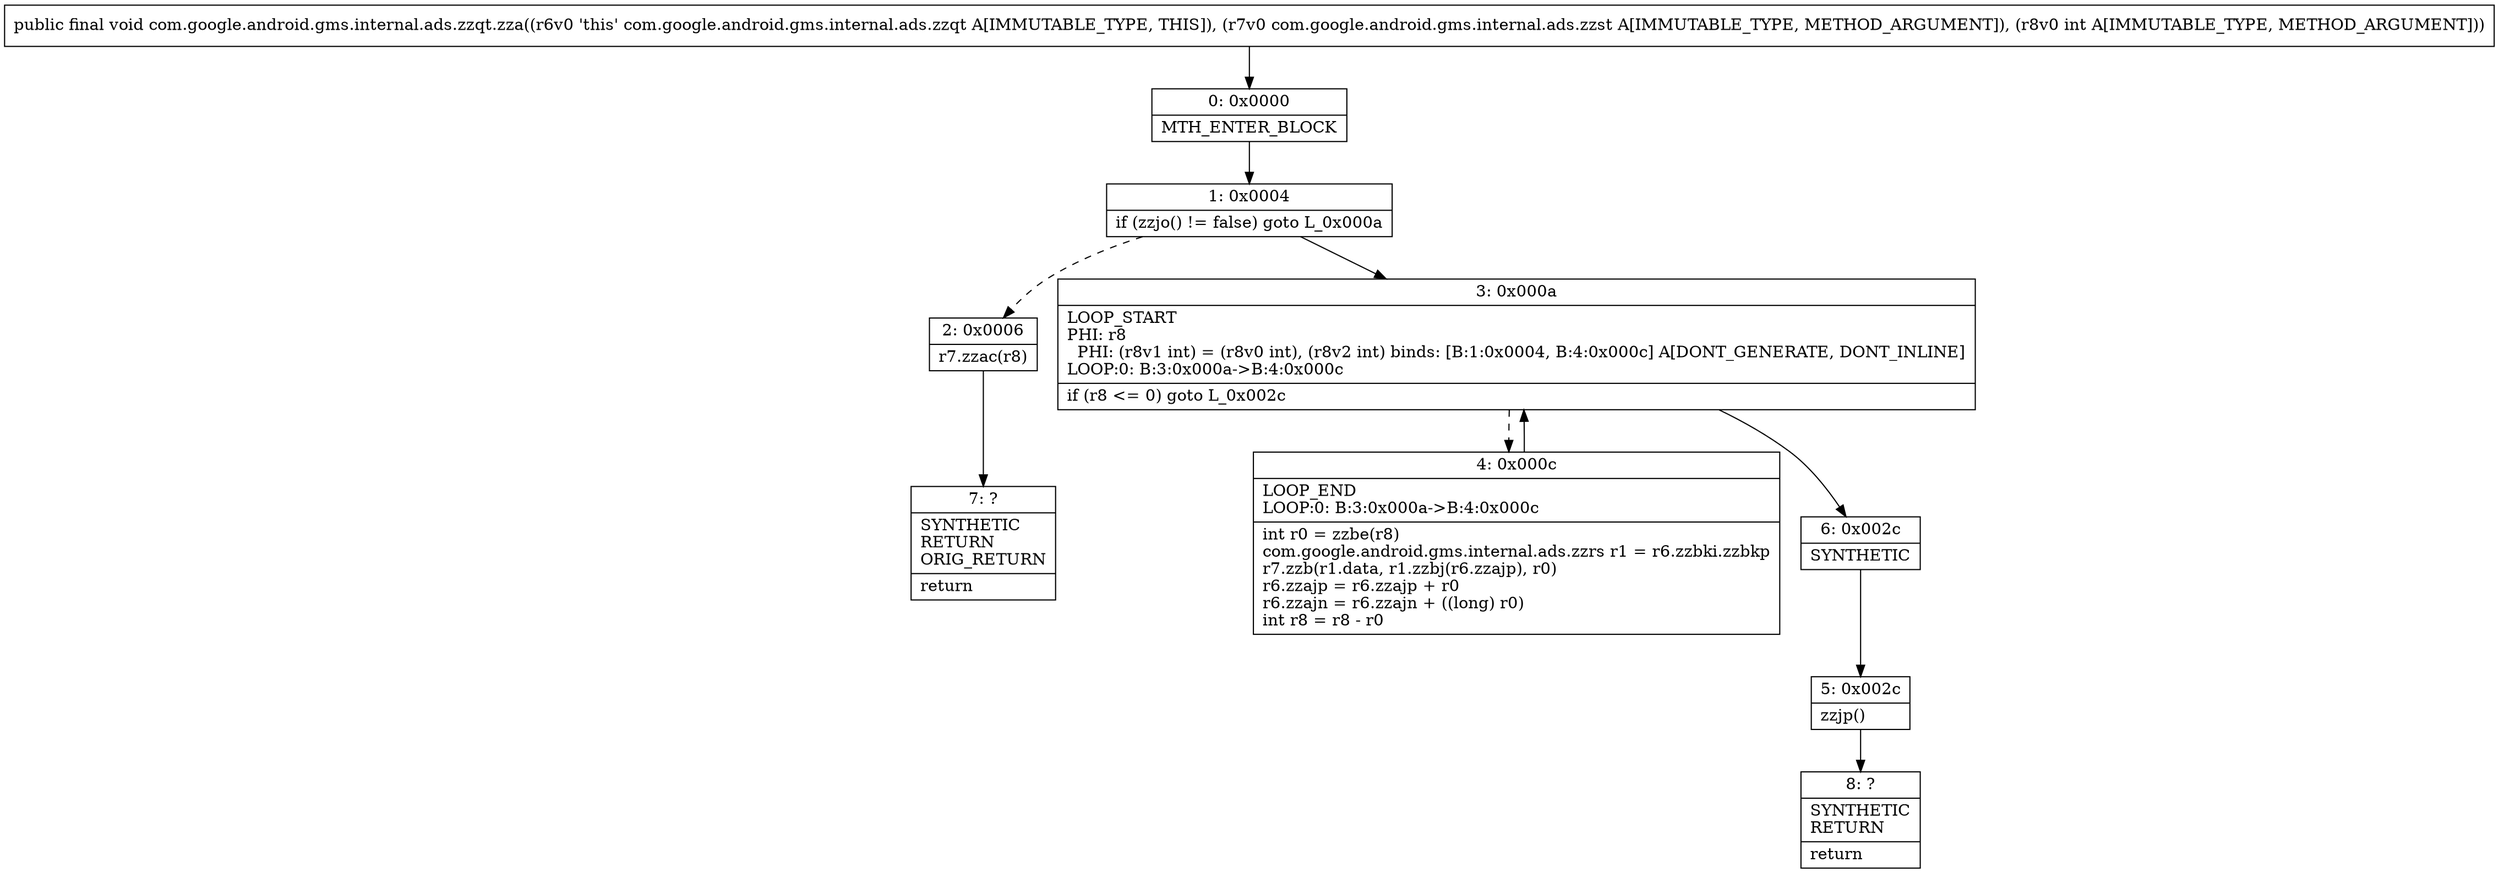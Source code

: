 digraph "CFG forcom.google.android.gms.internal.ads.zzqt.zza(Lcom\/google\/android\/gms\/internal\/ads\/zzst;I)V" {
Node_0 [shape=record,label="{0\:\ 0x0000|MTH_ENTER_BLOCK\l}"];
Node_1 [shape=record,label="{1\:\ 0x0004|if (zzjo() != false) goto L_0x000a\l}"];
Node_2 [shape=record,label="{2\:\ 0x0006|r7.zzac(r8)\l}"];
Node_3 [shape=record,label="{3\:\ 0x000a|LOOP_START\lPHI: r8 \l  PHI: (r8v1 int) = (r8v0 int), (r8v2 int) binds: [B:1:0x0004, B:4:0x000c] A[DONT_GENERATE, DONT_INLINE]\lLOOP:0: B:3:0x000a\-\>B:4:0x000c\l|if (r8 \<= 0) goto L_0x002c\l}"];
Node_4 [shape=record,label="{4\:\ 0x000c|LOOP_END\lLOOP:0: B:3:0x000a\-\>B:4:0x000c\l|int r0 = zzbe(r8)\lcom.google.android.gms.internal.ads.zzrs r1 = r6.zzbki.zzbkp\lr7.zzb(r1.data, r1.zzbj(r6.zzajp), r0)\lr6.zzajp = r6.zzajp + r0\lr6.zzajn = r6.zzajn + ((long) r0)\lint r8 = r8 \- r0\l}"];
Node_5 [shape=record,label="{5\:\ 0x002c|zzjp()\l}"];
Node_6 [shape=record,label="{6\:\ 0x002c|SYNTHETIC\l}"];
Node_7 [shape=record,label="{7\:\ ?|SYNTHETIC\lRETURN\lORIG_RETURN\l|return\l}"];
Node_8 [shape=record,label="{8\:\ ?|SYNTHETIC\lRETURN\l|return\l}"];
MethodNode[shape=record,label="{public final void com.google.android.gms.internal.ads.zzqt.zza((r6v0 'this' com.google.android.gms.internal.ads.zzqt A[IMMUTABLE_TYPE, THIS]), (r7v0 com.google.android.gms.internal.ads.zzst A[IMMUTABLE_TYPE, METHOD_ARGUMENT]), (r8v0 int A[IMMUTABLE_TYPE, METHOD_ARGUMENT])) }"];
MethodNode -> Node_0;
Node_0 -> Node_1;
Node_1 -> Node_2[style=dashed];
Node_1 -> Node_3;
Node_2 -> Node_7;
Node_3 -> Node_4[style=dashed];
Node_3 -> Node_6;
Node_4 -> Node_3;
Node_5 -> Node_8;
Node_6 -> Node_5;
}

